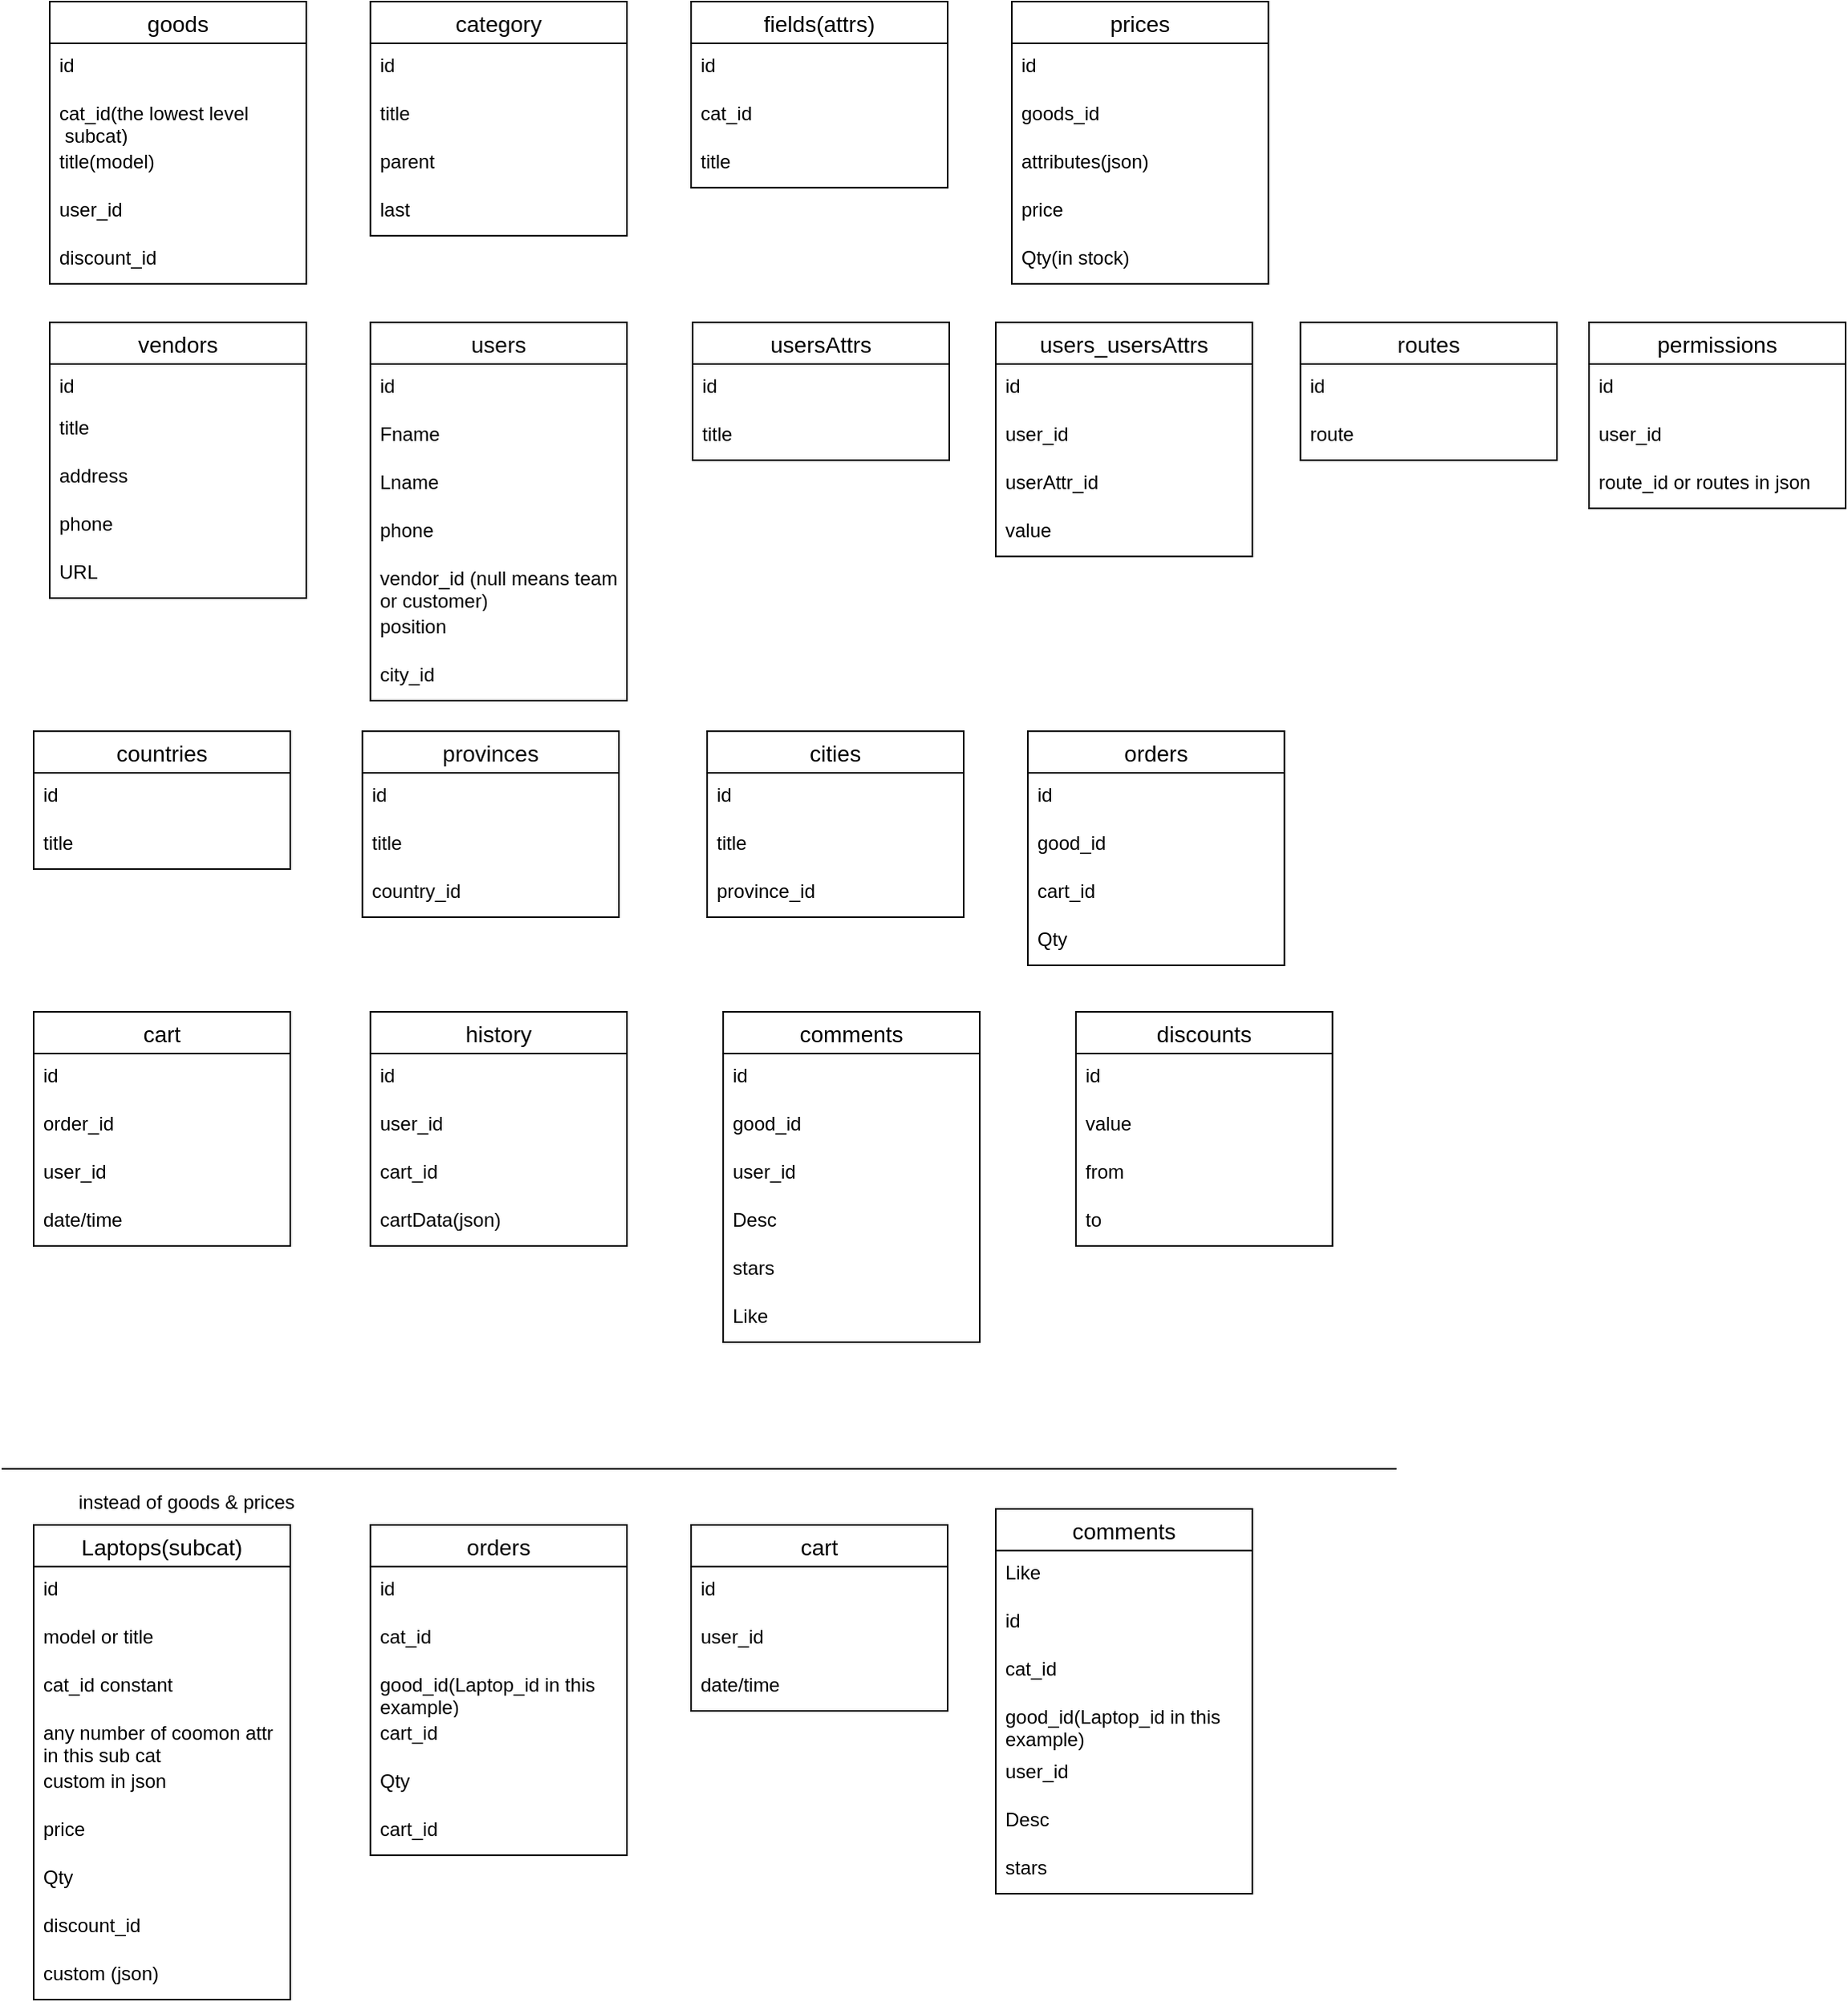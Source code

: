 <mxfile version="14.5.1" type="device"><diagram id="aULNUiI5p0QPnRPRrO_6" name="Page-1"><mxGraphModel dx="1278" dy="607" grid="1" gridSize="10" guides="0" tooltips="1" connect="0" arrows="0" fold="1" page="1" pageScale="1" pageWidth="850" pageHeight="1100" background="none" math="0" shadow="0"><root><mxCell id="0"/><mxCell id="1" parent="0"/><mxCell id="6eRxoxdgvA5mTbqrEum0-2" value="goods" style="swimlane;fontStyle=0;childLayout=stackLayout;horizontal=1;startSize=26;horizontalStack=0;resizeParent=1;resizeParentMax=0;resizeLast=0;collapsible=1;marginBottom=0;align=center;fontSize=14;" parent="1" vertex="1"><mxGeometry x="70" y="20" width="160" height="176" as="geometry"/></mxCell><mxCell id="6eRxoxdgvA5mTbqrEum0-3" value="id" style="text;strokeColor=none;fillColor=none;spacingLeft=4;spacingRight=4;overflow=hidden;rotatable=0;points=[[0,0.5],[1,0.5]];portConstraint=eastwest;fontSize=12;" parent="6eRxoxdgvA5mTbqrEum0-2" vertex="1"><mxGeometry y="26" width="160" height="30" as="geometry"/></mxCell><mxCell id="6eRxoxdgvA5mTbqrEum0-5" value="cat_id(the lowest level&#10; subcat)" style="text;strokeColor=none;fillColor=none;spacingLeft=4;spacingRight=4;overflow=hidden;rotatable=0;points=[[0,0.5],[1,0.5]];portConstraint=eastwest;fontSize=12;" parent="6eRxoxdgvA5mTbqrEum0-2" vertex="1"><mxGeometry y="56" width="160" height="30" as="geometry"/></mxCell><mxCell id="6eRxoxdgvA5mTbqrEum0-6" value="title(model)" style="text;strokeColor=none;fillColor=none;spacingLeft=4;spacingRight=4;overflow=hidden;rotatable=0;points=[[0,0.5],[1,0.5]];portConstraint=eastwest;fontSize=12;" parent="6eRxoxdgvA5mTbqrEum0-2" vertex="1"><mxGeometry y="86" width="160" height="30" as="geometry"/></mxCell><mxCell id="6eRxoxdgvA5mTbqrEum0-7" value="user_id" style="text;strokeColor=none;fillColor=none;spacingLeft=4;spacingRight=4;overflow=hidden;rotatable=0;points=[[0,0.5],[1,0.5]];portConstraint=eastwest;fontSize=12;" parent="6eRxoxdgvA5mTbqrEum0-2" vertex="1"><mxGeometry y="116" width="160" height="30" as="geometry"/></mxCell><mxCell id="6eRxoxdgvA5mTbqrEum0-8" value="discount_id" style="text;strokeColor=none;fillColor=none;spacingLeft=4;spacingRight=4;overflow=hidden;rotatable=0;points=[[0,0.5],[1,0.5]];portConstraint=eastwest;fontSize=12;" parent="6eRxoxdgvA5mTbqrEum0-2" vertex="1"><mxGeometry y="146" width="160" height="30" as="geometry"/></mxCell><mxCell id="6eRxoxdgvA5mTbqrEum0-9" value="category" style="swimlane;fontStyle=0;childLayout=stackLayout;horizontal=1;startSize=26;horizontalStack=0;resizeParent=1;resizeParentMax=0;resizeLast=0;collapsible=1;marginBottom=0;align=center;fontSize=14;" parent="1" vertex="1"><mxGeometry x="270" y="20" width="160" height="146" as="geometry"/></mxCell><mxCell id="6eRxoxdgvA5mTbqrEum0-10" value="id" style="text;strokeColor=none;fillColor=none;spacingLeft=4;spacingRight=4;overflow=hidden;rotatable=0;points=[[0,0.5],[1,0.5]];portConstraint=eastwest;fontSize=12;" parent="6eRxoxdgvA5mTbqrEum0-9" vertex="1"><mxGeometry y="26" width="160" height="30" as="geometry"/></mxCell><mxCell id="6eRxoxdgvA5mTbqrEum0-11" value="title" style="text;strokeColor=none;fillColor=none;spacingLeft=4;spacingRight=4;overflow=hidden;rotatable=0;points=[[0,0.5],[1,0.5]];portConstraint=eastwest;fontSize=12;" parent="6eRxoxdgvA5mTbqrEum0-9" vertex="1"><mxGeometry y="56" width="160" height="30" as="geometry"/></mxCell><mxCell id="6eRxoxdgvA5mTbqrEum0-12" value="parent" style="text;strokeColor=none;fillColor=none;spacingLeft=4;spacingRight=4;overflow=hidden;rotatable=0;points=[[0,0.5],[1,0.5]];portConstraint=eastwest;fontSize=12;" parent="6eRxoxdgvA5mTbqrEum0-9" vertex="1"><mxGeometry y="86" width="160" height="30" as="geometry"/></mxCell><mxCell id="fCmehgKIkieWL0yczVZ--1" value="last" style="text;strokeColor=none;fillColor=none;spacingLeft=4;spacingRight=4;overflow=hidden;rotatable=0;points=[[0,0.5],[1,0.5]];portConstraint=eastwest;fontSize=12;" vertex="1" parent="6eRxoxdgvA5mTbqrEum0-9"><mxGeometry y="116" width="160" height="30" as="geometry"/></mxCell><mxCell id="6eRxoxdgvA5mTbqrEum0-13" value="fields(attrs)" style="swimlane;fontStyle=0;childLayout=stackLayout;horizontal=1;startSize=26;horizontalStack=0;resizeParent=1;resizeParentMax=0;resizeLast=0;collapsible=1;marginBottom=0;align=center;fontSize=14;" parent="1" vertex="1"><mxGeometry x="470" y="20" width="160" height="116" as="geometry"/></mxCell><mxCell id="6eRxoxdgvA5mTbqrEum0-14" value="id" style="text;strokeColor=none;fillColor=none;spacingLeft=4;spacingRight=4;overflow=hidden;rotatable=0;points=[[0,0.5],[1,0.5]];portConstraint=eastwest;fontSize=12;" parent="6eRxoxdgvA5mTbqrEum0-13" vertex="1"><mxGeometry y="26" width="160" height="30" as="geometry"/></mxCell><mxCell id="6eRxoxdgvA5mTbqrEum0-15" value="cat_id" style="text;strokeColor=none;fillColor=none;spacingLeft=4;spacingRight=4;overflow=hidden;rotatable=0;points=[[0,0.5],[1,0.5]];portConstraint=eastwest;fontSize=12;" parent="6eRxoxdgvA5mTbqrEum0-13" vertex="1"><mxGeometry y="56" width="160" height="30" as="geometry"/></mxCell><mxCell id="6eRxoxdgvA5mTbqrEum0-16" value="title" style="text;strokeColor=none;fillColor=none;spacingLeft=4;spacingRight=4;overflow=hidden;rotatable=0;points=[[0,0.5],[1,0.5]];portConstraint=eastwest;fontSize=12;" parent="6eRxoxdgvA5mTbqrEum0-13" vertex="1"><mxGeometry y="86" width="160" height="30" as="geometry"/></mxCell><mxCell id="6eRxoxdgvA5mTbqrEum0-17" value="prices" style="swimlane;fontStyle=0;childLayout=stackLayout;horizontal=1;startSize=26;horizontalStack=0;resizeParent=1;resizeParentMax=0;resizeLast=0;collapsible=1;marginBottom=0;align=center;fontSize=14;" parent="1" vertex="1"><mxGeometry x="670" y="20" width="160" height="176" as="geometry"/></mxCell><mxCell id="6eRxoxdgvA5mTbqrEum0-18" value="id" style="text;strokeColor=none;fillColor=none;spacingLeft=4;spacingRight=4;overflow=hidden;rotatable=0;points=[[0,0.5],[1,0.5]];portConstraint=eastwest;fontSize=12;" parent="6eRxoxdgvA5mTbqrEum0-17" vertex="1"><mxGeometry y="26" width="160" height="30" as="geometry"/></mxCell><mxCell id="6eRxoxdgvA5mTbqrEum0-19" value="goods_id" style="text;strokeColor=none;fillColor=none;spacingLeft=4;spacingRight=4;overflow=hidden;rotatable=0;points=[[0,0.5],[1,0.5]];portConstraint=eastwest;fontSize=12;" parent="6eRxoxdgvA5mTbqrEum0-17" vertex="1"><mxGeometry y="56" width="160" height="30" as="geometry"/></mxCell><mxCell id="6eRxoxdgvA5mTbqrEum0-20" value="attributes(json)" style="text;strokeColor=none;fillColor=none;spacingLeft=4;spacingRight=4;overflow=hidden;rotatable=0;points=[[0,0.5],[1,0.5]];portConstraint=eastwest;fontSize=12;" parent="6eRxoxdgvA5mTbqrEum0-17" vertex="1"><mxGeometry y="86" width="160" height="30" as="geometry"/></mxCell><mxCell id="6eRxoxdgvA5mTbqrEum0-21" value="price" style="text;strokeColor=none;fillColor=none;spacingLeft=4;spacingRight=4;overflow=hidden;rotatable=0;points=[[0,0.5],[1,0.5]];portConstraint=eastwest;fontSize=12;" parent="6eRxoxdgvA5mTbqrEum0-17" vertex="1"><mxGeometry y="116" width="160" height="30" as="geometry"/></mxCell><mxCell id="6eRxoxdgvA5mTbqrEum0-22" value="Qty(in stock)" style="text;strokeColor=none;fillColor=none;spacingLeft=4;spacingRight=4;overflow=hidden;rotatable=0;points=[[0,0.5],[1,0.5]];portConstraint=eastwest;fontSize=12;" parent="6eRxoxdgvA5mTbqrEum0-17" vertex="1"><mxGeometry y="146" width="160" height="30" as="geometry"/></mxCell><mxCell id="6eRxoxdgvA5mTbqrEum0-23" value="vendors" style="swimlane;fontStyle=0;childLayout=stackLayout;horizontal=1;startSize=26;horizontalStack=0;resizeParent=1;resizeParentMax=0;resizeLast=0;collapsible=1;marginBottom=0;align=center;fontSize=14;" parent="1" vertex="1"><mxGeometry x="70" y="220" width="160" height="172" as="geometry"/></mxCell><mxCell id="6eRxoxdgvA5mTbqrEum0-24" value="id" style="text;strokeColor=none;fillColor=none;spacingLeft=4;spacingRight=4;overflow=hidden;rotatable=0;points=[[0,0.5],[1,0.5]];portConstraint=eastwest;fontSize=12;" parent="6eRxoxdgvA5mTbqrEum0-23" vertex="1"><mxGeometry y="26" width="160" height="26" as="geometry"/></mxCell><mxCell id="6eRxoxdgvA5mTbqrEum0-25" value="title" style="text;strokeColor=none;fillColor=none;spacingLeft=4;spacingRight=4;overflow=hidden;rotatable=0;points=[[0,0.5],[1,0.5]];portConstraint=eastwest;fontSize=12;" parent="6eRxoxdgvA5mTbqrEum0-23" vertex="1"><mxGeometry y="52" width="160" height="30" as="geometry"/></mxCell><mxCell id="6eRxoxdgvA5mTbqrEum0-26" value="address" style="text;strokeColor=none;fillColor=none;spacingLeft=4;spacingRight=4;overflow=hidden;rotatable=0;points=[[0,0.5],[1,0.5]];portConstraint=eastwest;fontSize=12;" parent="6eRxoxdgvA5mTbqrEum0-23" vertex="1"><mxGeometry y="82" width="160" height="30" as="geometry"/></mxCell><mxCell id="6eRxoxdgvA5mTbqrEum0-27" value="phone" style="text;strokeColor=none;fillColor=none;spacingLeft=4;spacingRight=4;overflow=hidden;rotatable=0;points=[[0,0.5],[1,0.5]];portConstraint=eastwest;fontSize=12;" parent="6eRxoxdgvA5mTbqrEum0-23" vertex="1"><mxGeometry y="112" width="160" height="30" as="geometry"/></mxCell><mxCell id="6eRxoxdgvA5mTbqrEum0-28" value="URL" style="text;strokeColor=none;fillColor=none;spacingLeft=4;spacingRight=4;overflow=hidden;rotatable=0;points=[[0,0.5],[1,0.5]];portConstraint=eastwest;fontSize=12;" parent="6eRxoxdgvA5mTbqrEum0-23" vertex="1"><mxGeometry y="142" width="160" height="30" as="geometry"/></mxCell><mxCell id="6eRxoxdgvA5mTbqrEum0-29" value="users" style="swimlane;fontStyle=0;childLayout=stackLayout;horizontal=1;startSize=26;horizontalStack=0;resizeParent=1;resizeParentMax=0;resizeLast=0;collapsible=1;marginBottom=0;align=center;fontSize=14;" parent="1" vertex="1"><mxGeometry x="270" y="220" width="160" height="236" as="geometry"/></mxCell><mxCell id="6eRxoxdgvA5mTbqrEum0-30" value="id" style="text;strokeColor=none;fillColor=none;spacingLeft=4;spacingRight=4;overflow=hidden;rotatable=0;points=[[0,0.5],[1,0.5]];portConstraint=eastwest;fontSize=12;" parent="6eRxoxdgvA5mTbqrEum0-29" vertex="1"><mxGeometry y="26" width="160" height="30" as="geometry"/></mxCell><mxCell id="6eRxoxdgvA5mTbqrEum0-31" value="Fname" style="text;strokeColor=none;fillColor=none;spacingLeft=4;spacingRight=4;overflow=hidden;rotatable=0;points=[[0,0.5],[1,0.5]];portConstraint=eastwest;fontSize=12;" parent="6eRxoxdgvA5mTbqrEum0-29" vertex="1"><mxGeometry y="56" width="160" height="30" as="geometry"/></mxCell><mxCell id="6eRxoxdgvA5mTbqrEum0-32" value="Lname" style="text;strokeColor=none;fillColor=none;spacingLeft=4;spacingRight=4;overflow=hidden;rotatable=0;points=[[0,0.5],[1,0.5]];portConstraint=eastwest;fontSize=12;" parent="6eRxoxdgvA5mTbqrEum0-29" vertex="1"><mxGeometry y="86" width="160" height="30" as="geometry"/></mxCell><mxCell id="6eRxoxdgvA5mTbqrEum0-33" value="phone" style="text;strokeColor=none;fillColor=none;spacingLeft=4;spacingRight=4;overflow=hidden;rotatable=0;points=[[0,0.5],[1,0.5]];portConstraint=eastwest;fontSize=12;" parent="6eRxoxdgvA5mTbqrEum0-29" vertex="1"><mxGeometry y="116" width="160" height="30" as="geometry"/></mxCell><mxCell id="6eRxoxdgvA5mTbqrEum0-34" value="vendor_id (null means team&#10;or customer)" style="text;strokeColor=none;fillColor=none;spacingLeft=4;spacingRight=4;overflow=hidden;rotatable=0;points=[[0,0.5],[1,0.5]];portConstraint=eastwest;fontSize=12;" parent="6eRxoxdgvA5mTbqrEum0-29" vertex="1"><mxGeometry y="146" width="160" height="30" as="geometry"/></mxCell><mxCell id="6eRxoxdgvA5mTbqrEum0-35" value="position" style="text;strokeColor=none;fillColor=none;spacingLeft=4;spacingRight=4;overflow=hidden;rotatable=0;points=[[0,0.5],[1,0.5]];portConstraint=eastwest;fontSize=12;" parent="6eRxoxdgvA5mTbqrEum0-29" vertex="1"><mxGeometry y="176" width="160" height="30" as="geometry"/></mxCell><mxCell id="fCmehgKIkieWL0yczVZ--17" value="city_id" style="text;strokeColor=none;fillColor=none;spacingLeft=4;spacingRight=4;overflow=hidden;rotatable=0;points=[[0,0.5],[1,0.5]];portConstraint=eastwest;fontSize=12;" vertex="1" parent="6eRxoxdgvA5mTbqrEum0-29"><mxGeometry y="206" width="160" height="30" as="geometry"/></mxCell><mxCell id="6eRxoxdgvA5mTbqrEum0-36" value="routes" style="swimlane;fontStyle=0;childLayout=stackLayout;horizontal=1;startSize=26;horizontalStack=0;resizeParent=1;resizeParentMax=0;resizeLast=0;collapsible=1;marginBottom=0;align=center;fontSize=14;" parent="1" vertex="1"><mxGeometry x="850" y="220" width="160" height="86" as="geometry"/></mxCell><mxCell id="6eRxoxdgvA5mTbqrEum0-37" value="id" style="text;strokeColor=none;fillColor=none;spacingLeft=4;spacingRight=4;overflow=hidden;rotatable=0;points=[[0,0.5],[1,0.5]];portConstraint=eastwest;fontSize=12;" parent="6eRxoxdgvA5mTbqrEum0-36" vertex="1"><mxGeometry y="26" width="160" height="30" as="geometry"/></mxCell><mxCell id="6eRxoxdgvA5mTbqrEum0-38" value="route" style="text;strokeColor=none;fillColor=none;spacingLeft=4;spacingRight=4;overflow=hidden;rotatable=0;points=[[0,0.5],[1,0.5]];portConstraint=eastwest;fontSize=12;" parent="6eRxoxdgvA5mTbqrEum0-36" vertex="1"><mxGeometry y="56" width="160" height="30" as="geometry"/></mxCell><mxCell id="6eRxoxdgvA5mTbqrEum0-40" value="permissions" style="swimlane;fontStyle=0;childLayout=stackLayout;horizontal=1;startSize=26;horizontalStack=0;resizeParent=1;resizeParentMax=0;resizeLast=0;collapsible=1;marginBottom=0;align=center;fontSize=14;" parent="1" vertex="1"><mxGeometry x="1030" y="220" width="160" height="116" as="geometry"/></mxCell><mxCell id="6eRxoxdgvA5mTbqrEum0-41" value="id" style="text;strokeColor=none;fillColor=none;spacingLeft=4;spacingRight=4;overflow=hidden;rotatable=0;points=[[0,0.5],[1,0.5]];portConstraint=eastwest;fontSize=12;" parent="6eRxoxdgvA5mTbqrEum0-40" vertex="1"><mxGeometry y="26" width="160" height="30" as="geometry"/></mxCell><mxCell id="6eRxoxdgvA5mTbqrEum0-42" value="user_id" style="text;strokeColor=none;fillColor=none;spacingLeft=4;spacingRight=4;overflow=hidden;rotatable=0;points=[[0,0.5],[1,0.5]];portConstraint=eastwest;fontSize=12;" parent="6eRxoxdgvA5mTbqrEum0-40" vertex="1"><mxGeometry y="56" width="160" height="30" as="geometry"/></mxCell><mxCell id="6eRxoxdgvA5mTbqrEum0-43" value="route_id or routes in json" style="text;strokeColor=none;fillColor=none;spacingLeft=4;spacingRight=4;overflow=hidden;rotatable=0;points=[[0,0.5],[1,0.5]];portConstraint=eastwest;fontSize=12;" parent="6eRxoxdgvA5mTbqrEum0-40" vertex="1"><mxGeometry y="86" width="160" height="30" as="geometry"/></mxCell><mxCell id="6eRxoxdgvA5mTbqrEum0-44" value="cart" style="swimlane;fontStyle=0;childLayout=stackLayout;horizontal=1;startSize=26;horizontalStack=0;resizeParent=1;resizeParentMax=0;resizeLast=0;collapsible=1;marginBottom=0;align=center;fontSize=14;" parent="1" vertex="1"><mxGeometry x="60" y="650" width="160" height="146" as="geometry"/></mxCell><mxCell id="6eRxoxdgvA5mTbqrEum0-45" value="id" style="text;strokeColor=none;fillColor=none;spacingLeft=4;spacingRight=4;overflow=hidden;rotatable=0;points=[[0,0.5],[1,0.5]];portConstraint=eastwest;fontSize=12;" parent="6eRxoxdgvA5mTbqrEum0-44" vertex="1"><mxGeometry y="26" width="160" height="30" as="geometry"/></mxCell><mxCell id="6eRxoxdgvA5mTbqrEum0-46" value="order_id" style="text;strokeColor=none;fillColor=none;spacingLeft=4;spacingRight=4;overflow=hidden;rotatable=0;points=[[0,0.5],[1,0.5]];portConstraint=eastwest;fontSize=12;" parent="6eRxoxdgvA5mTbqrEum0-44" vertex="1"><mxGeometry y="56" width="160" height="30" as="geometry"/></mxCell><mxCell id="6eRxoxdgvA5mTbqrEum0-47" value="user_id" style="text;strokeColor=none;fillColor=none;spacingLeft=4;spacingRight=4;overflow=hidden;rotatable=0;points=[[0,0.5],[1,0.5]];portConstraint=eastwest;fontSize=12;" parent="6eRxoxdgvA5mTbqrEum0-44" vertex="1"><mxGeometry y="86" width="160" height="30" as="geometry"/></mxCell><mxCell id="6eRxoxdgvA5mTbqrEum0-50" value="date/time" style="text;strokeColor=none;fillColor=none;spacingLeft=4;spacingRight=4;overflow=hidden;rotatable=0;points=[[0,0.5],[1,0.5]];portConstraint=eastwest;fontSize=12;" parent="6eRxoxdgvA5mTbqrEum0-44" vertex="1"><mxGeometry y="116" width="160" height="30" as="geometry"/></mxCell><mxCell id="6eRxoxdgvA5mTbqrEum0-51" value="history" style="swimlane;fontStyle=0;childLayout=stackLayout;horizontal=1;startSize=26;horizontalStack=0;resizeParent=1;resizeParentMax=0;resizeLast=0;collapsible=1;marginBottom=0;align=center;fontSize=14;" parent="1" vertex="1"><mxGeometry x="270" y="650" width="160" height="146" as="geometry"/></mxCell><mxCell id="6eRxoxdgvA5mTbqrEum0-52" value="id" style="text;strokeColor=none;fillColor=none;spacingLeft=4;spacingRight=4;overflow=hidden;rotatable=0;points=[[0,0.5],[1,0.5]];portConstraint=eastwest;fontSize=12;" parent="6eRxoxdgvA5mTbqrEum0-51" vertex="1"><mxGeometry y="26" width="160" height="30" as="geometry"/></mxCell><mxCell id="6eRxoxdgvA5mTbqrEum0-53" value="user_id" style="text;strokeColor=none;fillColor=none;spacingLeft=4;spacingRight=4;overflow=hidden;rotatable=0;points=[[0,0.5],[1,0.5]];portConstraint=eastwest;fontSize=12;" parent="6eRxoxdgvA5mTbqrEum0-51" vertex="1"><mxGeometry y="56" width="160" height="30" as="geometry"/></mxCell><mxCell id="6eRxoxdgvA5mTbqrEum0-54" value="cart_id" style="text;strokeColor=none;fillColor=none;spacingLeft=4;spacingRight=4;overflow=hidden;rotatable=0;points=[[0,0.5],[1,0.5]];portConstraint=eastwest;fontSize=12;" parent="6eRxoxdgvA5mTbqrEum0-51" vertex="1"><mxGeometry y="86" width="160" height="30" as="geometry"/></mxCell><mxCell id="6eRxoxdgvA5mTbqrEum0-55" value="cartData(json)" style="text;strokeColor=none;fillColor=none;spacingLeft=4;spacingRight=4;overflow=hidden;rotatable=0;points=[[0,0.5],[1,0.5]];portConstraint=eastwest;fontSize=12;" parent="6eRxoxdgvA5mTbqrEum0-51" vertex="1"><mxGeometry y="116" width="160" height="30" as="geometry"/></mxCell><mxCell id="6eRxoxdgvA5mTbqrEum0-56" value="comments" style="swimlane;fontStyle=0;childLayout=stackLayout;horizontal=1;startSize=26;horizontalStack=0;resizeParent=1;resizeParentMax=0;resizeLast=0;collapsible=1;marginBottom=0;align=center;fontSize=14;" parent="1" vertex="1"><mxGeometry x="490" y="650" width="160" height="206" as="geometry"/></mxCell><mxCell id="6eRxoxdgvA5mTbqrEum0-57" value="id" style="text;strokeColor=none;fillColor=none;spacingLeft=4;spacingRight=4;overflow=hidden;rotatable=0;points=[[0,0.5],[1,0.5]];portConstraint=eastwest;fontSize=12;" parent="6eRxoxdgvA5mTbqrEum0-56" vertex="1"><mxGeometry y="26" width="160" height="30" as="geometry"/></mxCell><mxCell id="6eRxoxdgvA5mTbqrEum0-58" value="good_id" style="text;strokeColor=none;fillColor=none;spacingLeft=4;spacingRight=4;overflow=hidden;rotatable=0;points=[[0,0.5],[1,0.5]];portConstraint=eastwest;fontSize=12;" parent="6eRxoxdgvA5mTbqrEum0-56" vertex="1"><mxGeometry y="56" width="160" height="30" as="geometry"/></mxCell><mxCell id="6eRxoxdgvA5mTbqrEum0-59" value="user_id" style="text;strokeColor=none;fillColor=none;spacingLeft=4;spacingRight=4;overflow=hidden;rotatable=0;points=[[0,0.5],[1,0.5]];portConstraint=eastwest;fontSize=12;" parent="6eRxoxdgvA5mTbqrEum0-56" vertex="1"><mxGeometry y="86" width="160" height="30" as="geometry"/></mxCell><mxCell id="6eRxoxdgvA5mTbqrEum0-60" value="Desc" style="text;strokeColor=none;fillColor=none;spacingLeft=4;spacingRight=4;overflow=hidden;rotatable=0;points=[[0,0.5],[1,0.5]];portConstraint=eastwest;fontSize=12;" parent="6eRxoxdgvA5mTbqrEum0-56" vertex="1"><mxGeometry y="116" width="160" height="30" as="geometry"/></mxCell><mxCell id="6eRxoxdgvA5mTbqrEum0-61" value="stars" style="text;strokeColor=none;fillColor=none;spacingLeft=4;spacingRight=4;overflow=hidden;rotatable=0;points=[[0,0.5],[1,0.5]];portConstraint=eastwest;fontSize=12;" parent="6eRxoxdgvA5mTbqrEum0-56" vertex="1"><mxGeometry y="146" width="160" height="30" as="geometry"/></mxCell><mxCell id="6eRxoxdgvA5mTbqrEum0-62" value="Like" style="text;strokeColor=none;fillColor=none;spacingLeft=4;spacingRight=4;overflow=hidden;rotatable=0;points=[[0,0.5],[1,0.5]];portConstraint=eastwest;fontSize=12;" parent="6eRxoxdgvA5mTbqrEum0-56" vertex="1"><mxGeometry y="176" width="160" height="30" as="geometry"/></mxCell><mxCell id="6eRxoxdgvA5mTbqrEum0-63" value="discounts" style="swimlane;fontStyle=0;childLayout=stackLayout;horizontal=1;startSize=26;horizontalStack=0;resizeParent=1;resizeParentMax=0;resizeLast=0;collapsible=1;marginBottom=0;align=center;fontSize=14;" parent="1" vertex="1"><mxGeometry x="710" y="650" width="160" height="146" as="geometry"/></mxCell><mxCell id="6eRxoxdgvA5mTbqrEum0-64" value="id" style="text;strokeColor=none;fillColor=none;spacingLeft=4;spacingRight=4;overflow=hidden;rotatable=0;points=[[0,0.5],[1,0.5]];portConstraint=eastwest;fontSize=12;" parent="6eRxoxdgvA5mTbqrEum0-63" vertex="1"><mxGeometry y="26" width="160" height="30" as="geometry"/></mxCell><mxCell id="6eRxoxdgvA5mTbqrEum0-65" value="value" style="text;strokeColor=none;fillColor=none;spacingLeft=4;spacingRight=4;overflow=hidden;rotatable=0;points=[[0,0.5],[1,0.5]];portConstraint=eastwest;fontSize=12;" parent="6eRxoxdgvA5mTbqrEum0-63" vertex="1"><mxGeometry y="56" width="160" height="30" as="geometry"/></mxCell><mxCell id="6eRxoxdgvA5mTbqrEum0-66" value="from" style="text;strokeColor=none;fillColor=none;spacingLeft=4;spacingRight=4;overflow=hidden;rotatable=0;points=[[0,0.5],[1,0.5]];portConstraint=eastwest;fontSize=12;" parent="6eRxoxdgvA5mTbqrEum0-63" vertex="1"><mxGeometry y="86" width="160" height="30" as="geometry"/></mxCell><mxCell id="6eRxoxdgvA5mTbqrEum0-67" value="to" style="text;strokeColor=none;fillColor=none;spacingLeft=4;spacingRight=4;overflow=hidden;rotatable=0;points=[[0,0.5],[1,0.5]];portConstraint=eastwest;fontSize=12;" parent="6eRxoxdgvA5mTbqrEum0-63" vertex="1"><mxGeometry y="116" width="160" height="30" as="geometry"/></mxCell><mxCell id="6eRxoxdgvA5mTbqrEum0-75" value="" style="line;strokeWidth=1;rotatable=0;dashed=0;labelPosition=right;align=left;verticalAlign=middle;spacingTop=0;spacingLeft=6;points=[];portConstraint=eastwest;" parent="1" vertex="1"><mxGeometry x="40" y="930" width="870" height="10" as="geometry"/></mxCell><mxCell id="6eRxoxdgvA5mTbqrEum0-76" value="cart" style="swimlane;fontStyle=0;childLayout=stackLayout;horizontal=1;startSize=26;horizontalStack=0;resizeParent=1;resizeParentMax=0;resizeLast=0;collapsible=1;marginBottom=0;align=center;fontSize=14;" parent="1" vertex="1"><mxGeometry x="470" y="970" width="160" height="116" as="geometry"/></mxCell><mxCell id="6eRxoxdgvA5mTbqrEum0-77" value="id" style="text;strokeColor=none;fillColor=none;spacingLeft=4;spacingRight=4;overflow=hidden;rotatable=0;points=[[0,0.5],[1,0.5]];portConstraint=eastwest;fontSize=12;" parent="6eRxoxdgvA5mTbqrEum0-76" vertex="1"><mxGeometry y="26" width="160" height="30" as="geometry"/></mxCell><mxCell id="6eRxoxdgvA5mTbqrEum0-96" value="user_id" style="text;strokeColor=none;fillColor=none;spacingLeft=4;spacingRight=4;overflow=hidden;rotatable=0;points=[[0,0.5],[1,0.5]];portConstraint=eastwest;fontSize=12;" parent="6eRxoxdgvA5mTbqrEum0-76" vertex="1"><mxGeometry y="56" width="160" height="30" as="geometry"/></mxCell><mxCell id="fCmehgKIkieWL0yczVZ--31" value="date/time" style="text;strokeColor=none;fillColor=none;spacingLeft=4;spacingRight=4;overflow=hidden;rotatable=0;points=[[0,0.5],[1,0.5]];portConstraint=eastwest;fontSize=12;" vertex="1" parent="6eRxoxdgvA5mTbqrEum0-76"><mxGeometry y="86" width="160" height="30" as="geometry"/></mxCell><mxCell id="6eRxoxdgvA5mTbqrEum0-84" value="Laptops(subcat)" style="swimlane;fontStyle=0;childLayout=stackLayout;horizontal=1;startSize=26;horizontalStack=0;resizeParent=1;resizeParentMax=0;resizeLast=0;collapsible=1;marginBottom=0;align=center;fontSize=14;" parent="1" vertex="1"><mxGeometry x="60" y="970" width="160" height="296" as="geometry"/></mxCell><mxCell id="6eRxoxdgvA5mTbqrEum0-85" value="id" style="text;strokeColor=none;fillColor=none;spacingLeft=4;spacingRight=4;overflow=hidden;rotatable=0;points=[[0,0.5],[1,0.5]];portConstraint=eastwest;fontSize=12;" parent="6eRxoxdgvA5mTbqrEum0-84" vertex="1"><mxGeometry y="26" width="160" height="30" as="geometry"/></mxCell><mxCell id="6eRxoxdgvA5mTbqrEum0-87" value="model or title" style="text;strokeColor=none;fillColor=none;spacingLeft=4;spacingRight=4;overflow=hidden;rotatable=0;points=[[0,0.5],[1,0.5]];portConstraint=eastwest;fontSize=12;" parent="6eRxoxdgvA5mTbqrEum0-84" vertex="1"><mxGeometry y="56" width="160" height="30" as="geometry"/></mxCell><mxCell id="6eRxoxdgvA5mTbqrEum0-86" value="cat_id constant" style="text;strokeColor=none;fillColor=none;spacingLeft=4;spacingRight=4;overflow=hidden;rotatable=0;points=[[0,0.5],[1,0.5]];portConstraint=eastwest;fontSize=12;" parent="6eRxoxdgvA5mTbqrEum0-84" vertex="1"><mxGeometry y="86" width="160" height="30" as="geometry"/></mxCell><mxCell id="6eRxoxdgvA5mTbqrEum0-90" value="any number of coomon attr &#10;in this sub cat" style="text;strokeColor=none;fillColor=none;spacingLeft=4;spacingRight=4;overflow=hidden;rotatable=0;points=[[0,0.5],[1,0.5]];portConstraint=eastwest;fontSize=12;" parent="6eRxoxdgvA5mTbqrEum0-84" vertex="1"><mxGeometry y="116" width="160" height="30" as="geometry"/></mxCell><mxCell id="6eRxoxdgvA5mTbqrEum0-91" value="custom in json" style="text;strokeColor=none;fillColor=none;spacingLeft=4;spacingRight=4;overflow=hidden;rotatable=0;points=[[0,0.5],[1,0.5]];portConstraint=eastwest;fontSize=12;" parent="6eRxoxdgvA5mTbqrEum0-84" vertex="1"><mxGeometry y="146" width="160" height="30" as="geometry"/></mxCell><mxCell id="6eRxoxdgvA5mTbqrEum0-92" value="price" style="text;strokeColor=none;fillColor=none;spacingLeft=4;spacingRight=4;overflow=hidden;rotatable=0;points=[[0,0.5],[1,0.5]];portConstraint=eastwest;fontSize=12;" parent="6eRxoxdgvA5mTbqrEum0-84" vertex="1"><mxGeometry y="176" width="160" height="30" as="geometry"/></mxCell><mxCell id="6eRxoxdgvA5mTbqrEum0-93" value="Qty" style="text;strokeColor=none;fillColor=none;spacingLeft=4;spacingRight=4;overflow=hidden;rotatable=0;points=[[0,0.5],[1,0.5]];portConstraint=eastwest;fontSize=12;" parent="6eRxoxdgvA5mTbqrEum0-84" vertex="1"><mxGeometry y="206" width="160" height="30" as="geometry"/></mxCell><mxCell id="6eRxoxdgvA5mTbqrEum0-88" value="discount_id" style="text;strokeColor=none;fillColor=none;spacingLeft=4;spacingRight=4;overflow=hidden;rotatable=0;points=[[0,0.5],[1,0.5]];portConstraint=eastwest;fontSize=12;" parent="6eRxoxdgvA5mTbqrEum0-84" vertex="1"><mxGeometry y="236" width="160" height="30" as="geometry"/></mxCell><mxCell id="6eRxoxdgvA5mTbqrEum0-89" value="custom (json)" style="text;strokeColor=none;fillColor=none;spacingLeft=4;spacingRight=4;overflow=hidden;rotatable=0;points=[[0,0.5],[1,0.5]];portConstraint=eastwest;fontSize=12;" parent="6eRxoxdgvA5mTbqrEum0-84" vertex="1"><mxGeometry y="266" width="160" height="30" as="geometry"/></mxCell><mxCell id="6eRxoxdgvA5mTbqrEum0-98" value="" style="shape=table;startSize=0;container=1;collapsible=1;childLayout=tableLayout;fixedRows=1;rowLines=0;fontStyle=0;align=center;resizeLast=1;strokeColor=none;fillColor=none;" parent="1" vertex="1"><mxGeometry x="50" y="940" width="180" height="30" as="geometry"/></mxCell><mxCell id="6eRxoxdgvA5mTbqrEum0-99" value="" style="shape=partialRectangle;collapsible=0;dropTarget=0;pointerEvents=0;fillColor=none;top=0;left=0;bottom=0;right=0;points=[[0,0.5],[1,0.5]];portConstraint=eastwest;" parent="6eRxoxdgvA5mTbqrEum0-98" vertex="1"><mxGeometry width="180" height="30" as="geometry"/></mxCell><mxCell id="6eRxoxdgvA5mTbqrEum0-100" value="" style="shape=partialRectangle;connectable=0;fillColor=none;top=0;left=0;bottom=0;right=0;editable=1;overflow=hidden;" parent="6eRxoxdgvA5mTbqrEum0-99" vertex="1"><mxGeometry width="30" height="30" as="geometry"/></mxCell><mxCell id="6eRxoxdgvA5mTbqrEum0-101" value="instead of goods &amp; prices" style="shape=partialRectangle;connectable=0;fillColor=none;top=0;left=0;bottom=0;right=0;align=left;spacingLeft=6;overflow=hidden;" parent="6eRxoxdgvA5mTbqrEum0-99" vertex="1"><mxGeometry x="30" width="150" height="30" as="geometry"/></mxCell><mxCell id="6eRxoxdgvA5mTbqrEum0-102" value="comments" style="swimlane;fontStyle=0;childLayout=stackLayout;horizontal=1;startSize=26;horizontalStack=0;resizeParent=1;resizeParentMax=0;resizeLast=0;collapsible=1;marginBottom=0;align=center;fontSize=14;" parent="1" vertex="1"><mxGeometry x="660" y="960" width="160" height="240" as="geometry"/></mxCell><mxCell id="6eRxoxdgvA5mTbqrEum0-108" value="Like" style="text;strokeColor=none;fillColor=none;spacingLeft=4;spacingRight=4;overflow=hidden;rotatable=0;points=[[0,0.5],[1,0.5]];portConstraint=eastwest;fontSize=12;" parent="6eRxoxdgvA5mTbqrEum0-102" vertex="1"><mxGeometry y="26" width="160" height="30" as="geometry"/></mxCell><mxCell id="6eRxoxdgvA5mTbqrEum0-103" value="id" style="text;strokeColor=none;fillColor=none;spacingLeft=4;spacingRight=4;overflow=hidden;rotatable=0;points=[[0,0.5],[1,0.5]];portConstraint=eastwest;fontSize=12;" parent="6eRxoxdgvA5mTbqrEum0-102" vertex="1"><mxGeometry y="56" width="160" height="30" as="geometry"/></mxCell><mxCell id="6eRxoxdgvA5mTbqrEum0-104" value="cat_id" style="text;strokeColor=none;fillColor=none;spacingLeft=4;spacingRight=4;overflow=hidden;rotatable=0;points=[[0,0.5],[1,0.5]];portConstraint=eastwest;fontSize=12;" parent="6eRxoxdgvA5mTbqrEum0-102" vertex="1"><mxGeometry y="86" width="160" height="30" as="geometry"/></mxCell><mxCell id="6eRxoxdgvA5mTbqrEum0-109" value="good_id(Laptop_id in this&#10;example)&#10;&#10;" style="text;strokeColor=none;fillColor=none;spacingLeft=4;spacingRight=4;overflow=hidden;rotatable=0;points=[[0,0.5],[1,0.5]];portConstraint=eastwest;fontSize=12;" parent="6eRxoxdgvA5mTbqrEum0-102" vertex="1"><mxGeometry y="116" width="160" height="34" as="geometry"/></mxCell><mxCell id="6eRxoxdgvA5mTbqrEum0-105" value="user_id" style="text;strokeColor=none;fillColor=none;spacingLeft=4;spacingRight=4;overflow=hidden;rotatable=0;points=[[0,0.5],[1,0.5]];portConstraint=eastwest;fontSize=12;" parent="6eRxoxdgvA5mTbqrEum0-102" vertex="1"><mxGeometry y="150" width="160" height="30" as="geometry"/></mxCell><mxCell id="6eRxoxdgvA5mTbqrEum0-106" value="Desc" style="text;strokeColor=none;fillColor=none;spacingLeft=4;spacingRight=4;overflow=hidden;rotatable=0;points=[[0,0.5],[1,0.5]];portConstraint=eastwest;fontSize=12;" parent="6eRxoxdgvA5mTbqrEum0-102" vertex="1"><mxGeometry y="180" width="160" height="30" as="geometry"/></mxCell><mxCell id="6eRxoxdgvA5mTbqrEum0-107" value="stars" style="text;strokeColor=none;fillColor=none;spacingLeft=4;spacingRight=4;overflow=hidden;rotatable=0;points=[[0,0.5],[1,0.5]];portConstraint=eastwest;fontSize=12;" parent="6eRxoxdgvA5mTbqrEum0-102" vertex="1"><mxGeometry y="210" width="160" height="30" as="geometry"/></mxCell><mxCell id="fCmehgKIkieWL0yczVZ--5" value="provinces" style="swimlane;fontStyle=0;childLayout=stackLayout;horizontal=1;startSize=26;horizontalStack=0;resizeParent=1;resizeParentMax=0;resizeLast=0;collapsible=1;marginBottom=0;align=center;fontSize=14;" vertex="1" parent="1"><mxGeometry x="265" y="475" width="160" height="116" as="geometry"/></mxCell><mxCell id="fCmehgKIkieWL0yczVZ--6" value="id" style="text;strokeColor=none;fillColor=none;spacingLeft=4;spacingRight=4;overflow=hidden;rotatable=0;points=[[0,0.5],[1,0.5]];portConstraint=eastwest;fontSize=12;" vertex="1" parent="fCmehgKIkieWL0yczVZ--5"><mxGeometry y="26" width="160" height="30" as="geometry"/></mxCell><mxCell id="fCmehgKIkieWL0yczVZ--7" value="title" style="text;strokeColor=none;fillColor=none;spacingLeft=4;spacingRight=4;overflow=hidden;rotatable=0;points=[[0,0.5],[1,0.5]];portConstraint=eastwest;fontSize=12;" vertex="1" parent="fCmehgKIkieWL0yczVZ--5"><mxGeometry y="56" width="160" height="30" as="geometry"/></mxCell><mxCell id="fCmehgKIkieWL0yczVZ--8" value="country_id" style="text;strokeColor=none;fillColor=none;spacingLeft=4;spacingRight=4;overflow=hidden;rotatable=0;points=[[0,0.5],[1,0.5]];portConstraint=eastwest;fontSize=12;" vertex="1" parent="fCmehgKIkieWL0yczVZ--5"><mxGeometry y="86" width="160" height="30" as="geometry"/></mxCell><mxCell id="fCmehgKIkieWL0yczVZ--9" value="cities" style="swimlane;fontStyle=0;childLayout=stackLayout;horizontal=1;startSize=26;horizontalStack=0;resizeParent=1;resizeParentMax=0;resizeLast=0;collapsible=1;marginBottom=0;align=center;fontSize=14;" vertex="1" parent="1"><mxGeometry x="480" y="475" width="160" height="116" as="geometry"/></mxCell><mxCell id="fCmehgKIkieWL0yczVZ--10" value="id" style="text;strokeColor=none;fillColor=none;spacingLeft=4;spacingRight=4;overflow=hidden;rotatable=0;points=[[0,0.5],[1,0.5]];portConstraint=eastwest;fontSize=12;" vertex="1" parent="fCmehgKIkieWL0yczVZ--9"><mxGeometry y="26" width="160" height="30" as="geometry"/></mxCell><mxCell id="fCmehgKIkieWL0yczVZ--11" value="title" style="text;strokeColor=none;fillColor=none;spacingLeft=4;spacingRight=4;overflow=hidden;rotatable=0;points=[[0,0.5],[1,0.5]];portConstraint=eastwest;fontSize=12;" vertex="1" parent="fCmehgKIkieWL0yczVZ--9"><mxGeometry y="56" width="160" height="30" as="geometry"/></mxCell><mxCell id="fCmehgKIkieWL0yczVZ--12" value="province_id" style="text;strokeColor=none;fillColor=none;spacingLeft=4;spacingRight=4;overflow=hidden;rotatable=0;points=[[0,0.5],[1,0.5]];portConstraint=eastwest;fontSize=12;" vertex="1" parent="fCmehgKIkieWL0yczVZ--9"><mxGeometry y="86" width="160" height="30" as="geometry"/></mxCell><mxCell id="fCmehgKIkieWL0yczVZ--13" value="countries" style="swimlane;fontStyle=0;childLayout=stackLayout;horizontal=1;startSize=26;horizontalStack=0;resizeParent=1;resizeParentMax=0;resizeLast=0;collapsible=1;marginBottom=0;align=center;fontSize=14;" vertex="1" parent="1"><mxGeometry x="60" y="475" width="160" height="86" as="geometry"/></mxCell><mxCell id="fCmehgKIkieWL0yczVZ--14" value="id" style="text;strokeColor=none;fillColor=none;spacingLeft=4;spacingRight=4;overflow=hidden;rotatable=0;points=[[0,0.5],[1,0.5]];portConstraint=eastwest;fontSize=12;" vertex="1" parent="fCmehgKIkieWL0yczVZ--13"><mxGeometry y="26" width="160" height="30" as="geometry"/></mxCell><mxCell id="fCmehgKIkieWL0yczVZ--15" value="title" style="text;strokeColor=none;fillColor=none;spacingLeft=4;spacingRight=4;overflow=hidden;rotatable=0;points=[[0,0.5],[1,0.5]];portConstraint=eastwest;fontSize=12;" vertex="1" parent="fCmehgKIkieWL0yczVZ--13"><mxGeometry y="56" width="160" height="30" as="geometry"/></mxCell><mxCell id="fCmehgKIkieWL0yczVZ--19" value="orders" style="swimlane;fontStyle=0;childLayout=stackLayout;horizontal=1;startSize=26;horizontalStack=0;resizeParent=1;resizeParentMax=0;resizeLast=0;collapsible=1;marginBottom=0;align=center;fontSize=14;" vertex="1" parent="1"><mxGeometry x="680" y="475" width="160" height="146" as="geometry"/></mxCell><mxCell id="fCmehgKIkieWL0yczVZ--20" value="id" style="text;strokeColor=none;fillColor=none;spacingLeft=4;spacingRight=4;overflow=hidden;rotatable=0;points=[[0,0.5],[1,0.5]];portConstraint=eastwest;fontSize=12;" vertex="1" parent="fCmehgKIkieWL0yczVZ--19"><mxGeometry y="26" width="160" height="30" as="geometry"/></mxCell><mxCell id="fCmehgKIkieWL0yczVZ--21" value="good_id" style="text;strokeColor=none;fillColor=none;spacingLeft=4;spacingRight=4;overflow=hidden;rotatable=0;points=[[0,0.5],[1,0.5]];portConstraint=eastwest;fontSize=12;" vertex="1" parent="fCmehgKIkieWL0yczVZ--19"><mxGeometry y="56" width="160" height="30" as="geometry"/></mxCell><mxCell id="fCmehgKIkieWL0yczVZ--22" value="cart_id" style="text;strokeColor=none;fillColor=none;spacingLeft=4;spacingRight=4;overflow=hidden;rotatable=0;points=[[0,0.5],[1,0.5]];portConstraint=eastwest;fontSize=12;" vertex="1" parent="fCmehgKIkieWL0yczVZ--19"><mxGeometry y="86" width="160" height="30" as="geometry"/></mxCell><mxCell id="fCmehgKIkieWL0yczVZ--23" value="Qty" style="text;strokeColor=none;fillColor=none;spacingLeft=4;spacingRight=4;overflow=hidden;rotatable=0;points=[[0,0.5],[1,0.5]];portConstraint=eastwest;fontSize=12;" vertex="1" parent="fCmehgKIkieWL0yczVZ--19"><mxGeometry y="116" width="160" height="30" as="geometry"/></mxCell><mxCell id="fCmehgKIkieWL0yczVZ--24" value="orders" style="swimlane;fontStyle=0;childLayout=stackLayout;horizontal=1;startSize=26;horizontalStack=0;resizeParent=1;resizeParentMax=0;resizeLast=0;collapsible=1;marginBottom=0;align=center;fontSize=14;" vertex="1" parent="1"><mxGeometry x="270" y="970" width="160" height="206" as="geometry"/></mxCell><mxCell id="fCmehgKIkieWL0yczVZ--25" value="id" style="text;strokeColor=none;fillColor=none;spacingLeft=4;spacingRight=4;overflow=hidden;rotatable=0;points=[[0,0.5],[1,0.5]];portConstraint=eastwest;fontSize=12;" vertex="1" parent="fCmehgKIkieWL0yczVZ--24"><mxGeometry y="26" width="160" height="30" as="geometry"/></mxCell><mxCell id="fCmehgKIkieWL0yczVZ--26" value="cat_id" style="text;strokeColor=none;fillColor=none;spacingLeft=4;spacingRight=4;overflow=hidden;rotatable=0;points=[[0,0.5],[1,0.5]];portConstraint=eastwest;fontSize=12;" vertex="1" parent="fCmehgKIkieWL0yczVZ--24"><mxGeometry y="56" width="160" height="30" as="geometry"/></mxCell><mxCell id="fCmehgKIkieWL0yczVZ--29" value="good_id(Laptop_id in this&#10;example)" style="text;strokeColor=none;fillColor=none;spacingLeft=4;spacingRight=4;overflow=hidden;rotatable=0;points=[[0,0.5],[1,0.5]];portConstraint=eastwest;fontSize=12;" vertex="1" parent="fCmehgKIkieWL0yczVZ--24"><mxGeometry y="86" width="160" height="30" as="geometry"/></mxCell><mxCell id="fCmehgKIkieWL0yczVZ--27" value="cart_id" style="text;strokeColor=none;fillColor=none;spacingLeft=4;spacingRight=4;overflow=hidden;rotatable=0;points=[[0,0.5],[1,0.5]];portConstraint=eastwest;fontSize=12;" vertex="1" parent="fCmehgKIkieWL0yczVZ--24"><mxGeometry y="116" width="160" height="30" as="geometry"/></mxCell><mxCell id="fCmehgKIkieWL0yczVZ--28" value="Qty" style="text;strokeColor=none;fillColor=none;spacingLeft=4;spacingRight=4;overflow=hidden;rotatable=0;points=[[0,0.5],[1,0.5]];portConstraint=eastwest;fontSize=12;" vertex="1" parent="fCmehgKIkieWL0yczVZ--24"><mxGeometry y="146" width="160" height="30" as="geometry"/></mxCell><mxCell id="fCmehgKIkieWL0yczVZ--30" value="cart_id" style="text;strokeColor=none;fillColor=none;spacingLeft=4;spacingRight=4;overflow=hidden;rotatable=0;points=[[0,0.5],[1,0.5]];portConstraint=eastwest;fontSize=12;" vertex="1" parent="fCmehgKIkieWL0yczVZ--24"><mxGeometry y="176" width="160" height="30" as="geometry"/></mxCell><mxCell id="fCmehgKIkieWL0yczVZ--33" value="usersAttrs" style="swimlane;fontStyle=0;childLayout=stackLayout;horizontal=1;startSize=26;horizontalStack=0;resizeParent=1;resizeParentMax=0;resizeLast=0;collapsible=1;marginBottom=0;align=center;fontSize=14;" vertex="1" parent="1"><mxGeometry x="471" y="220" width="160" height="86" as="geometry"/></mxCell><mxCell id="fCmehgKIkieWL0yczVZ--34" value="id" style="text;strokeColor=none;fillColor=none;spacingLeft=4;spacingRight=4;overflow=hidden;rotatable=0;points=[[0,0.5],[1,0.5]];portConstraint=eastwest;fontSize=12;" vertex="1" parent="fCmehgKIkieWL0yczVZ--33"><mxGeometry y="26" width="160" height="30" as="geometry"/></mxCell><mxCell id="fCmehgKIkieWL0yczVZ--35" value="title" style="text;strokeColor=none;fillColor=none;spacingLeft=4;spacingRight=4;overflow=hidden;rotatable=0;points=[[0,0.5],[1,0.5]];portConstraint=eastwest;fontSize=12;" vertex="1" parent="fCmehgKIkieWL0yczVZ--33"><mxGeometry y="56" width="160" height="30" as="geometry"/></mxCell><mxCell id="fCmehgKIkieWL0yczVZ--38" value="users_usersAttrs" style="swimlane;fontStyle=0;childLayout=stackLayout;horizontal=1;startSize=26;horizontalStack=0;resizeParent=1;resizeParentMax=0;resizeLast=0;collapsible=1;marginBottom=0;align=center;fontSize=14;" vertex="1" parent="1"><mxGeometry x="660" y="220" width="160" height="146" as="geometry"/></mxCell><mxCell id="fCmehgKIkieWL0yczVZ--39" value="id" style="text;strokeColor=none;fillColor=none;spacingLeft=4;spacingRight=4;overflow=hidden;rotatable=0;points=[[0,0.5],[1,0.5]];portConstraint=eastwest;fontSize=12;" vertex="1" parent="fCmehgKIkieWL0yczVZ--38"><mxGeometry y="26" width="160" height="30" as="geometry"/></mxCell><mxCell id="fCmehgKIkieWL0yczVZ--42" value="user_id" style="text;strokeColor=none;fillColor=none;spacingLeft=4;spacingRight=4;overflow=hidden;rotatable=0;points=[[0,0.5],[1,0.5]];portConstraint=eastwest;fontSize=12;" vertex="1" parent="fCmehgKIkieWL0yczVZ--38"><mxGeometry y="56" width="160" height="30" as="geometry"/></mxCell><mxCell id="fCmehgKIkieWL0yczVZ--40" value="userAttr_id" style="text;strokeColor=none;fillColor=none;spacingLeft=4;spacingRight=4;overflow=hidden;rotatable=0;points=[[0,0.5],[1,0.5]];portConstraint=eastwest;fontSize=12;" vertex="1" parent="fCmehgKIkieWL0yczVZ--38"><mxGeometry y="86" width="160" height="30" as="geometry"/></mxCell><mxCell id="fCmehgKIkieWL0yczVZ--41" value="value" style="text;strokeColor=none;fillColor=none;spacingLeft=4;spacingRight=4;overflow=hidden;rotatable=0;points=[[0,0.5],[1,0.5]];portConstraint=eastwest;fontSize=12;" vertex="1" parent="fCmehgKIkieWL0yczVZ--38"><mxGeometry y="116" width="160" height="30" as="geometry"/></mxCell></root></mxGraphModel></diagram></mxfile>